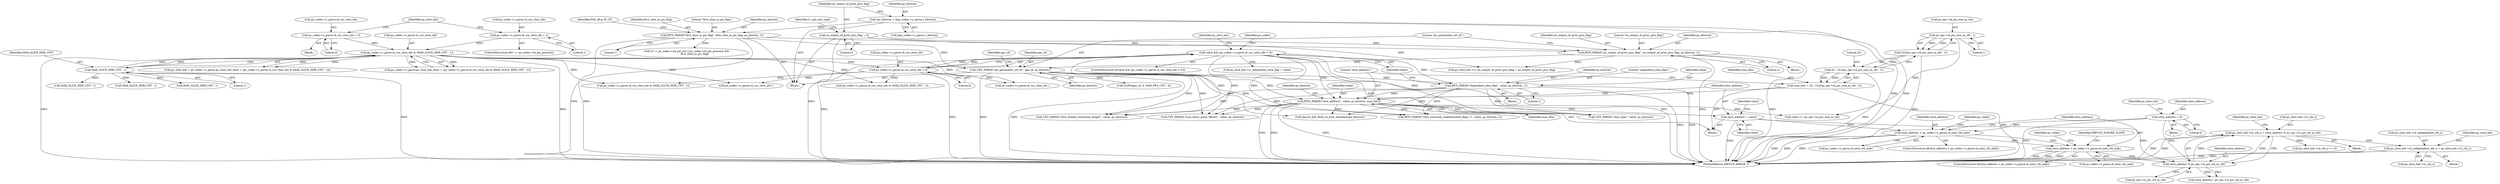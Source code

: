 digraph "0_Android_913d9e8d93d6b81bb8eac3fc2c1426651f5b259d@pointer" {
"1002461" [label="(Call,ps_slice_hdr->i2_independent_ctb_x = ps_slice_hdr->i2_ctb_x)"];
"1002437" [label="(Call,ps_slice_hdr->i2_ctb_x = slice_address % ps_sps->i2_pic_wd_in_ctb)"];
"1002441" [label="(Call,slice_address % ps_sps->i2_pic_wd_in_ctb)"];
"1001741" [label="(Call,slice_address < ps_codec->s_parse.i4_next_ctb_indx)"];
"1001694" [label="(Call,slice_address > ps_codec->s_parse.i4_next_ctb_indx)"];
"1000533" [label="(Call,slice_address = value)"];
"1000528" [label="(Call,BITS_PARSE(\"slice_address\", value, ps_bitstrm, num_bits))"];
"1000428" [label="(Call,value && (ps_codec->s_parse.i4_cur_slice_idx > 0))"];
"1000422" [label="(Call,BITS_PARSE(\"dependent_slice_flag\", value, ps_bitstrm, 1))"];
"1000209" [label="(Call,UEV_PARSE(\"pic_parameter_set_id\", pps_id, ps_bitstrm))"];
"1000204" [label="(Call,BITS_PARSE(\"no_output_of_prior_pics_flag\", no_output_of_prior_pics_flag, ps_bitstrm, 1))"];
"1000159" [label="(Call,no_output_of_prior_pics_flag = 0)"];
"1000190" [label="(Call,BITS_PARSE(\"first_slice_in_pic_flag\", first_slice_in_pic_flag, ps_bitstrm, 1))"];
"1000147" [label="(Call,*ps_bitstrm = &ps_codec->s_parse.s_bitstrm)"];
"1000430" [label="(Call,ps_codec->s_parse.i4_cur_slice_idx > 0)"];
"1000405" [label="(Call,ps_codec->s_parse.i4_cur_slice_idx & (MAX_SLICE_HDR_CNT - 1))"];
"1000375" [label="(Call,ps_codec->s_parse.i4_cur_slice_idx = 0)"];
"1000390" [label="(Call,ps_codec->s_parse.i4_cur_slice_idx = 1)"];
"1000411" [label="(Call,MAX_SLICE_HDR_CNT - 1)"];
"1000518" [label="(Call,num_bits = 32 - CLZ(ps_sps->i4_pic_size_in_ctb - 1))"];
"1000520" [label="(Call,32 - CLZ(ps_sps->i4_pic_size_in_ctb - 1))"];
"1000522" [label="(Call,CLZ(ps_sps->i4_pic_size_in_ctb - 1))"];
"1000523" [label="(Call,ps_sps->i4_pic_size_in_ctb - 1)"];
"1000546" [label="(Call,slice_address = 0)"];
"1000422" [label="(Call,BITS_PARSE(\"dependent_slice_flag\", value, ps_bitstrm, 1))"];
"1000160" [label="(Identifier,no_output_of_prior_pics_flag)"];
"1000193" [label="(Identifier,ps_bitstrm)"];
"1002617" [label="(MethodReturn,IHEVCD_ERROR_T)"];
"1000518" [label="(Call,num_bits = 32 - CLZ(ps_sps->i4_pic_size_in_ctb - 1))"];
"1000440" [label="(Call,ps_codec->s_parse.i4_cur_slice_idx & (MAX_SLICE_HDR_CNT - 1))"];
"1000532" [label="(Identifier,num_bits)"];
"1000406" [label="(Call,ps_codec->s_parse.i4_cur_slice_idx)"];
"1000537" [label="(Call,value >= ps_sps->i4_pic_size_in_ctb)"];
"1000212" [label="(Identifier,ps_bitstrm)"];
"1000210" [label="(Literal,\"pic_parameter_set_id\")"];
"1000194" [label="(Literal,1)"];
"1002437" [label="(Call,ps_slice_hdr->i2_ctb_x = slice_address % ps_sps->i2_pic_wd_in_ctb)"];
"1000431" [label="(Call,ps_codec->s_parse.i4_cur_slice_idx)"];
"1000159" [label="(Call,no_output_of_prior_pics_flag = 0)"];
"1000528" [label="(Call,BITS_PARSE(\"slice_address\", value, ps_bitstrm, num_bits))"];
"1000531" [label="(Identifier,ps_bitstrm)"];
"1000390" [label="(Call,ps_codec->s_parse.i4_cur_slice_idx = 1)"];
"1000523" [label="(Call,ps_sps->i4_pic_size_in_ctb - 1)"];
"1001696" [label="(Call,ps_codec->s_parse.i4_next_ctb_indx)"];
"1000405" [label="(Call,ps_codec->s_parse.i4_cur_slice_idx & (MAX_SLICE_HDR_CNT - 1))"];
"1000545" [label="(Block,)"];
"1000538" [label="(Identifier,value)"];
"1002565" [label="(Call,ps_slice_hdr->i2_ctb_x == 0)"];
"1000527" [label="(Literal,1)"];
"1000215" [label="(Call,CLIP3(pps_id, 0, MAX_PPS_CNT - 2))"];
"1000427" [label="(ControlStructure,if(value && (ps_codec->s_parse.i4_cur_slice_idx > 0)))"];
"1000203" [label="(Block,)"];
"1000413" [label="(Literal,1)"];
"1002448" [label="(Identifier,ps_slice_hdr)"];
"1000204" [label="(Call,BITS_PARSE(\"no_output_of_prior_pics_flag\", no_output_of_prior_pics_flag, ps_bitstrm, 1))"];
"1000214" [label="(Identifier,pps_id)"];
"1000592" [label="(Call,UEV_PARSE(\"slice_type\", value, ps_bitstrm))"];
"1000147" [label="(Call,*ps_bitstrm = &ps_codec->s_parse.s_bitstrm)"];
"1000516" [label="(Block,)"];
"1000375" [label="(Call,ps_codec->s_parse.i4_cur_slice_idx = 0)"];
"1000198" [label="(Identifier,NAL_BLA_W_LP)"];
"1001712" [label="(Call,ps_codec->s_parse.i4_cur_slice_idx--)"];
"1000552" [label="(Identifier,ps_slice_hdr)"];
"1000548" [label="(Literal,0)"];
"1001743" [label="(Call,ps_codec->s_parse.i4_next_ctb_indx)"];
"1000529" [label="(Literal,\"slice_address\")"];
"1000535" [label="(Identifier,value)"];
"1000284" [label="(Call,(0 != ps_codec->u4_pic_cnt || ps_codec->i4_pic_present) &&\n                    first_slice_in_pic_flag)"];
"1000161" [label="(Literal,0)"];
"1000521" [label="(Literal,32)"];
"1001704" [label="(Identifier,ps_codec)"];
"1000520" [label="(Call,32 - CLZ(ps_sps->i4_pic_size_in_ctb - 1))"];
"1000546" [label="(Call,slice_address = 0)"];
"1000522" [label="(Call,CLZ(ps_sps->i4_pic_size_in_ctb - 1))"];
"1000384" [label="(ControlStructure,if(0 == ps_codec->i4_pic_present))"];
"1000376" [label="(Call,ps_codec->s_parse.i4_cur_slice_idx)"];
"1000428" [label="(Call,value && (ps_codec->s_parse.i4_cur_slice_idx > 0))"];
"1002016" [label="(Call,ihevcd_bits_flush_to_byte_boundary(ps_bitstrm))"];
"1000425" [label="(Identifier,ps_bitstrm)"];
"1000423" [label="(Literal,\"dependent_slice_flag\")"];
"1000587" [label="(Call,BITS_PARSE(\"slice_reserved_undetermined_flag[ i ]\", value, ps_bitstrm, 1))"];
"1002441" [label="(Call,slice_address % ps_sps->i2_pic_wd_in_ctb)"];
"1000399" [label="(Call,ps_codec->s_parse.ps_slice_hdr_base + (ps_codec->s_parse.i4_cur_slice_idx & (MAX_SLICE_HDR_CNT - 1)))"];
"1002461" [label="(Call,ps_slice_hdr->i2_independent_ctb_x = ps_slice_hdr->i2_ctb_x)"];
"1001695" [label="(Identifier,slice_address)"];
"1000436" [label="(Literal,0)"];
"1000421" [label="(Block,)"];
"1002518" [label="(Call,ps_codec->s_parse.i4_cur_slice_idx & (MAX_SLICE_HDR_CNT - 1))"];
"1002524" [label="(Call,MAX_SLICE_HDR_CNT - 1)"];
"1000460" [label="(Call,ps_slice_hdr->i1_dependent_slice_flag = value)"];
"1000430" [label="(Call,ps_codec->s_parse.i4_cur_slice_idx > 0)"];
"1001694" [label="(Call,slice_address > ps_codec->s_parse.i4_next_ctb_indx)"];
"1000164" [label="(Identifier,i1_nal_unit_type)"];
"1000446" [label="(Call,MAX_SLICE_HDR_CNT - 1)"];
"1001740" [label="(ControlStructure,if(slice_address < ps_codec->s_parse.i4_next_ctb_indx))"];
"1001755" [label="(Identifier,ps_codec)"];
"1000412" [label="(Identifier,MAX_SLICE_HDR_CNT)"];
"1000192" [label="(Identifier,first_slice_in_pic_flag)"];
"1002465" [label="(Call,ps_slice_hdr->i2_ctb_x)"];
"1002442" [label="(Identifier,slice_address)"];
"1000424" [label="(Identifier,value)"];
"1001741" [label="(Call,slice_address < ps_codec->s_parse.i4_next_ctb_indx)"];
"1000533" [label="(Call,slice_address = value)"];
"1000391" [label="(Call,ps_codec->s_parse.i4_cur_slice_idx)"];
"1000429" [label="(Identifier,value)"];
"1000132" [label="(Block,)"];
"1001990" [label="(Call,UEV_PARSE(\"slice_header_extension_length\", value, ps_bitstrm))"];
"1002436" [label="(Block,)"];
"1000397" [label="(Call,ps_slice_hdr = ps_codec->s_parse.ps_slice_hdr_base + (ps_codec->s_parse.i4_cur_slice_idx & (MAX_SLICE_HDR_CNT - 1)))"];
"1000148" [label="(Identifier,ps_bitstrm)"];
"1000398" [label="(Identifier,ps_slice_hdr)"];
"1001742" [label="(Identifier,slice_address)"];
"1000524" [label="(Call,ps_sps->i4_pic_size_in_ctb)"];
"1000209" [label="(Call,UEV_PARSE(\"pic_parameter_set_id\", pps_id, ps_bitstrm))"];
"1001771" [label="(Call,ps_codec->s_parse.i4_cur_slice_idx--)"];
"1000439" [label="(Identifier,ps_codec)"];
"1000381" [label="(Literal,0)"];
"1001883" [label="(Call,UEV_PARSE(\"num_entry_point_offsets\", value, ps_bitstrm))"];
"1000206" [label="(Identifier,no_output_of_prior_pics_flag)"];
"1000530" [label="(Identifier,value)"];
"1000205" [label="(Literal,\"no_output_of_prior_pics_flag\")"];
"1000207" [label="(Identifier,ps_bitstrm)"];
"1000149" [label="(Call,&ps_codec->s_parse.s_bitstrm)"];
"1000211" [label="(Identifier,pps_id)"];
"1002462" [label="(Call,ps_slice_hdr->i2_independent_ctb_x)"];
"1000462" [label="(Identifier,ps_slice_hdr)"];
"1000519" [label="(Identifier,num_bits)"];
"1000208" [label="(Literal,1)"];
"1002460" [label="(Block,)"];
"1000396" [label="(Literal,1)"];
"1000374" [label="(Block,)"];
"1000190" [label="(Call,BITS_PARSE(\"first_slice_in_pic_flag\", first_slice_in_pic_flag, ps_bitstrm, 1))"];
"1002470" [label="(Identifier,ps_slice_hdr)"];
"1001750" [label="(Identifier,IHEVCD_IGNORE_SLICE)"];
"1002443" [label="(Call,ps_sps->i2_pic_wd_in_ctb)"];
"1000191" [label="(Literal,\"first_slice_in_pic_flag\")"];
"1000534" [label="(Identifier,slice_address)"];
"1000547" [label="(Identifier,slice_address)"];
"1002450" [label="(Call,slice_address / ps_sps->i2_pic_wd_in_ctb)"];
"1000426" [label="(Literal,1)"];
"1000501" [label="(Call,ps_slice_hdr->i1_no_output_of_prior_pics_flag = no_output_of_prior_pics_flag)"];
"1001808" [label="(Call,MAX_SLICE_HDR_CNT - 1)"];
"1002438" [label="(Call,ps_slice_hdr->i2_ctb_x)"];
"1001693" [label="(ControlStructure,if(slice_address > ps_codec->s_parse.i4_next_ctb_indx))"];
"1000411" [label="(Call,MAX_SLICE_HDR_CNT - 1)"];
"1002461" -> "1002460"  [label="AST: "];
"1002461" -> "1002465"  [label="CFG: "];
"1002462" -> "1002461"  [label="AST: "];
"1002465" -> "1002461"  [label="AST: "];
"1002470" -> "1002461"  [label="CFG: "];
"1002461" -> "1002617"  [label="DDG: "];
"1002461" -> "1002617"  [label="DDG: "];
"1002437" -> "1002461"  [label="DDG: "];
"1002437" -> "1002436"  [label="AST: "];
"1002437" -> "1002441"  [label="CFG: "];
"1002438" -> "1002437"  [label="AST: "];
"1002441" -> "1002437"  [label="AST: "];
"1002448" -> "1002437"  [label="CFG: "];
"1002437" -> "1002617"  [label="DDG: "];
"1002437" -> "1002617"  [label="DDG: "];
"1002441" -> "1002437"  [label="DDG: "];
"1002441" -> "1002437"  [label="DDG: "];
"1002437" -> "1002565"  [label="DDG: "];
"1002441" -> "1002443"  [label="CFG: "];
"1002442" -> "1002441"  [label="AST: "];
"1002443" -> "1002441"  [label="AST: "];
"1001741" -> "1002441"  [label="DDG: "];
"1000533" -> "1002441"  [label="DDG: "];
"1000546" -> "1002441"  [label="DDG: "];
"1002441" -> "1002450"  [label="DDG: "];
"1002441" -> "1002450"  [label="DDG: "];
"1001741" -> "1001740"  [label="AST: "];
"1001741" -> "1001743"  [label="CFG: "];
"1001742" -> "1001741"  [label="AST: "];
"1001743" -> "1001741"  [label="AST: "];
"1001750" -> "1001741"  [label="CFG: "];
"1001755" -> "1001741"  [label="CFG: "];
"1001741" -> "1002617"  [label="DDG: "];
"1001741" -> "1002617"  [label="DDG: "];
"1001741" -> "1002617"  [label="DDG: "];
"1001694" -> "1001741"  [label="DDG: "];
"1001694" -> "1001741"  [label="DDG: "];
"1001694" -> "1001693"  [label="AST: "];
"1001694" -> "1001696"  [label="CFG: "];
"1001695" -> "1001694"  [label="AST: "];
"1001696" -> "1001694"  [label="AST: "];
"1001704" -> "1001694"  [label="CFG: "];
"1001742" -> "1001694"  [label="CFG: "];
"1001694" -> "1002617"  [label="DDG: "];
"1001694" -> "1002617"  [label="DDG: "];
"1001694" -> "1002617"  [label="DDG: "];
"1000533" -> "1001694"  [label="DDG: "];
"1000546" -> "1001694"  [label="DDG: "];
"1000533" -> "1000516"  [label="AST: "];
"1000533" -> "1000535"  [label="CFG: "];
"1000534" -> "1000533"  [label="AST: "];
"1000535" -> "1000533"  [label="AST: "];
"1000538" -> "1000533"  [label="CFG: "];
"1000533" -> "1002617"  [label="DDG: "];
"1000528" -> "1000533"  [label="DDG: "];
"1000528" -> "1000516"  [label="AST: "];
"1000528" -> "1000532"  [label="CFG: "];
"1000529" -> "1000528"  [label="AST: "];
"1000530" -> "1000528"  [label="AST: "];
"1000531" -> "1000528"  [label="AST: "];
"1000532" -> "1000528"  [label="AST: "];
"1000534" -> "1000528"  [label="CFG: "];
"1000528" -> "1002617"  [label="DDG: "];
"1000528" -> "1002617"  [label="DDG: "];
"1000528" -> "1002617"  [label="DDG: "];
"1000428" -> "1000528"  [label="DDG: "];
"1000422" -> "1000528"  [label="DDG: "];
"1000209" -> "1000528"  [label="DDG: "];
"1000518" -> "1000528"  [label="DDG: "];
"1000528" -> "1000537"  [label="DDG: "];
"1000528" -> "1000587"  [label="DDG: "];
"1000528" -> "1000592"  [label="DDG: "];
"1000528" -> "1001883"  [label="DDG: "];
"1000528" -> "1001990"  [label="DDG: "];
"1000528" -> "1002016"  [label="DDG: "];
"1000428" -> "1000427"  [label="AST: "];
"1000428" -> "1000429"  [label="CFG: "];
"1000428" -> "1000430"  [label="CFG: "];
"1000429" -> "1000428"  [label="AST: "];
"1000430" -> "1000428"  [label="AST: "];
"1000439" -> "1000428"  [label="CFG: "];
"1000462" -> "1000428"  [label="CFG: "];
"1000428" -> "1002617"  [label="DDG: "];
"1000428" -> "1002617"  [label="DDG: "];
"1000422" -> "1000428"  [label="DDG: "];
"1000430" -> "1000428"  [label="DDG: "];
"1000430" -> "1000428"  [label="DDG: "];
"1000428" -> "1000460"  [label="DDG: "];
"1000428" -> "1000587"  [label="DDG: "];
"1000428" -> "1000592"  [label="DDG: "];
"1000428" -> "1001883"  [label="DDG: "];
"1000428" -> "1001990"  [label="DDG: "];
"1000422" -> "1000421"  [label="AST: "];
"1000422" -> "1000426"  [label="CFG: "];
"1000423" -> "1000422"  [label="AST: "];
"1000424" -> "1000422"  [label="AST: "];
"1000425" -> "1000422"  [label="AST: "];
"1000426" -> "1000422"  [label="AST: "];
"1000429" -> "1000422"  [label="CFG: "];
"1000422" -> "1002617"  [label="DDG: "];
"1000422" -> "1002617"  [label="DDG: "];
"1000209" -> "1000422"  [label="DDG: "];
"1000422" -> "1000587"  [label="DDG: "];
"1000422" -> "1000592"  [label="DDG: "];
"1000422" -> "1001883"  [label="DDG: "];
"1000422" -> "1001990"  [label="DDG: "];
"1000422" -> "1002016"  [label="DDG: "];
"1000209" -> "1000132"  [label="AST: "];
"1000209" -> "1000212"  [label="CFG: "];
"1000210" -> "1000209"  [label="AST: "];
"1000211" -> "1000209"  [label="AST: "];
"1000212" -> "1000209"  [label="AST: "];
"1000214" -> "1000209"  [label="CFG: "];
"1000209" -> "1002617"  [label="DDG: "];
"1000209" -> "1002617"  [label="DDG: "];
"1000204" -> "1000209"  [label="DDG: "];
"1000190" -> "1000209"  [label="DDG: "];
"1000209" -> "1000215"  [label="DDG: "];
"1000209" -> "1000587"  [label="DDG: "];
"1000209" -> "1000592"  [label="DDG: "];
"1000209" -> "1001883"  [label="DDG: "];
"1000209" -> "1001990"  [label="DDG: "];
"1000209" -> "1002016"  [label="DDG: "];
"1000204" -> "1000203"  [label="AST: "];
"1000204" -> "1000208"  [label="CFG: "];
"1000205" -> "1000204"  [label="AST: "];
"1000206" -> "1000204"  [label="AST: "];
"1000207" -> "1000204"  [label="AST: "];
"1000208" -> "1000204"  [label="AST: "];
"1000210" -> "1000204"  [label="CFG: "];
"1000204" -> "1002617"  [label="DDG: "];
"1000204" -> "1002617"  [label="DDG: "];
"1000159" -> "1000204"  [label="DDG: "];
"1000190" -> "1000204"  [label="DDG: "];
"1000204" -> "1000501"  [label="DDG: "];
"1000159" -> "1000132"  [label="AST: "];
"1000159" -> "1000161"  [label="CFG: "];
"1000160" -> "1000159"  [label="AST: "];
"1000161" -> "1000159"  [label="AST: "];
"1000164" -> "1000159"  [label="CFG: "];
"1000159" -> "1002617"  [label="DDG: "];
"1000159" -> "1000501"  [label="DDG: "];
"1000190" -> "1000132"  [label="AST: "];
"1000190" -> "1000194"  [label="CFG: "];
"1000191" -> "1000190"  [label="AST: "];
"1000192" -> "1000190"  [label="AST: "];
"1000193" -> "1000190"  [label="AST: "];
"1000194" -> "1000190"  [label="AST: "];
"1000198" -> "1000190"  [label="CFG: "];
"1000190" -> "1002617"  [label="DDG: "];
"1000190" -> "1002617"  [label="DDG: "];
"1000147" -> "1000190"  [label="DDG: "];
"1000190" -> "1000284"  [label="DDG: "];
"1000147" -> "1000132"  [label="AST: "];
"1000147" -> "1000149"  [label="CFG: "];
"1000148" -> "1000147"  [label="AST: "];
"1000149" -> "1000147"  [label="AST: "];
"1000160" -> "1000147"  [label="CFG: "];
"1000147" -> "1002617"  [label="DDG: "];
"1000147" -> "1002617"  [label="DDG: "];
"1000430" -> "1000436"  [label="CFG: "];
"1000431" -> "1000430"  [label="AST: "];
"1000436" -> "1000430"  [label="AST: "];
"1000430" -> "1002617"  [label="DDG: "];
"1000405" -> "1000430"  [label="DDG: "];
"1000430" -> "1000440"  [label="DDG: "];
"1000430" -> "1001712"  [label="DDG: "];
"1000430" -> "1001771"  [label="DDG: "];
"1000430" -> "1002518"  [label="DDG: "];
"1000405" -> "1000399"  [label="AST: "];
"1000405" -> "1000411"  [label="CFG: "];
"1000406" -> "1000405"  [label="AST: "];
"1000411" -> "1000405"  [label="AST: "];
"1000399" -> "1000405"  [label="CFG: "];
"1000405" -> "1002617"  [label="DDG: "];
"1000405" -> "1002617"  [label="DDG: "];
"1000405" -> "1000397"  [label="DDG: "];
"1000405" -> "1000397"  [label="DDG: "];
"1000405" -> "1000399"  [label="DDG: "];
"1000405" -> "1000399"  [label="DDG: "];
"1000375" -> "1000405"  [label="DDG: "];
"1000390" -> "1000405"  [label="DDG: "];
"1000411" -> "1000405"  [label="DDG: "];
"1000411" -> "1000405"  [label="DDG: "];
"1000405" -> "1000440"  [label="DDG: "];
"1000405" -> "1001712"  [label="DDG: "];
"1000405" -> "1001771"  [label="DDG: "];
"1000405" -> "1002518"  [label="DDG: "];
"1000375" -> "1000374"  [label="AST: "];
"1000375" -> "1000381"  [label="CFG: "];
"1000376" -> "1000375"  [label="AST: "];
"1000381" -> "1000375"  [label="AST: "];
"1000398" -> "1000375"  [label="CFG: "];
"1000390" -> "1000384"  [label="AST: "];
"1000390" -> "1000396"  [label="CFG: "];
"1000391" -> "1000390"  [label="AST: "];
"1000396" -> "1000390"  [label="AST: "];
"1000398" -> "1000390"  [label="CFG: "];
"1000411" -> "1000413"  [label="CFG: "];
"1000412" -> "1000411"  [label="AST: "];
"1000413" -> "1000411"  [label="AST: "];
"1000411" -> "1002617"  [label="DDG: "];
"1000411" -> "1000446"  [label="DDG: "];
"1000411" -> "1001808"  [label="DDG: "];
"1000411" -> "1002524"  [label="DDG: "];
"1000518" -> "1000516"  [label="AST: "];
"1000518" -> "1000520"  [label="CFG: "];
"1000519" -> "1000518"  [label="AST: "];
"1000520" -> "1000518"  [label="AST: "];
"1000529" -> "1000518"  [label="CFG: "];
"1000518" -> "1002617"  [label="DDG: "];
"1000520" -> "1000518"  [label="DDG: "];
"1000520" -> "1000518"  [label="DDG: "];
"1000520" -> "1000522"  [label="CFG: "];
"1000521" -> "1000520"  [label="AST: "];
"1000522" -> "1000520"  [label="AST: "];
"1000520" -> "1002617"  [label="DDG: "];
"1000522" -> "1000520"  [label="DDG: "];
"1000522" -> "1000523"  [label="CFG: "];
"1000523" -> "1000522"  [label="AST: "];
"1000522" -> "1002617"  [label="DDG: "];
"1000523" -> "1000522"  [label="DDG: "];
"1000523" -> "1000522"  [label="DDG: "];
"1000523" -> "1000527"  [label="CFG: "];
"1000524" -> "1000523"  [label="AST: "];
"1000527" -> "1000523"  [label="AST: "];
"1000523" -> "1000537"  [label="DDG: "];
"1000546" -> "1000545"  [label="AST: "];
"1000546" -> "1000548"  [label="CFG: "];
"1000547" -> "1000546"  [label="AST: "];
"1000548" -> "1000546"  [label="AST: "];
"1000552" -> "1000546"  [label="CFG: "];
"1000546" -> "1002617"  [label="DDG: "];
}
